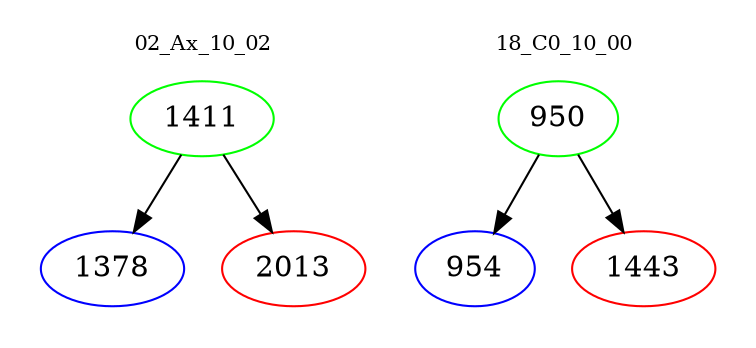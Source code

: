 digraph{
subgraph cluster_0 {
color = white
label = "02_Ax_10_02";
fontsize=10;
T0_1411 [label="1411", color="green"]
T0_1411 -> T0_1378 [color="black"]
T0_1378 [label="1378", color="blue"]
T0_1411 -> T0_2013 [color="black"]
T0_2013 [label="2013", color="red"]
}
subgraph cluster_1 {
color = white
label = "18_C0_10_00";
fontsize=10;
T1_950 [label="950", color="green"]
T1_950 -> T1_954 [color="black"]
T1_954 [label="954", color="blue"]
T1_950 -> T1_1443 [color="black"]
T1_1443 [label="1443", color="red"]
}
}

